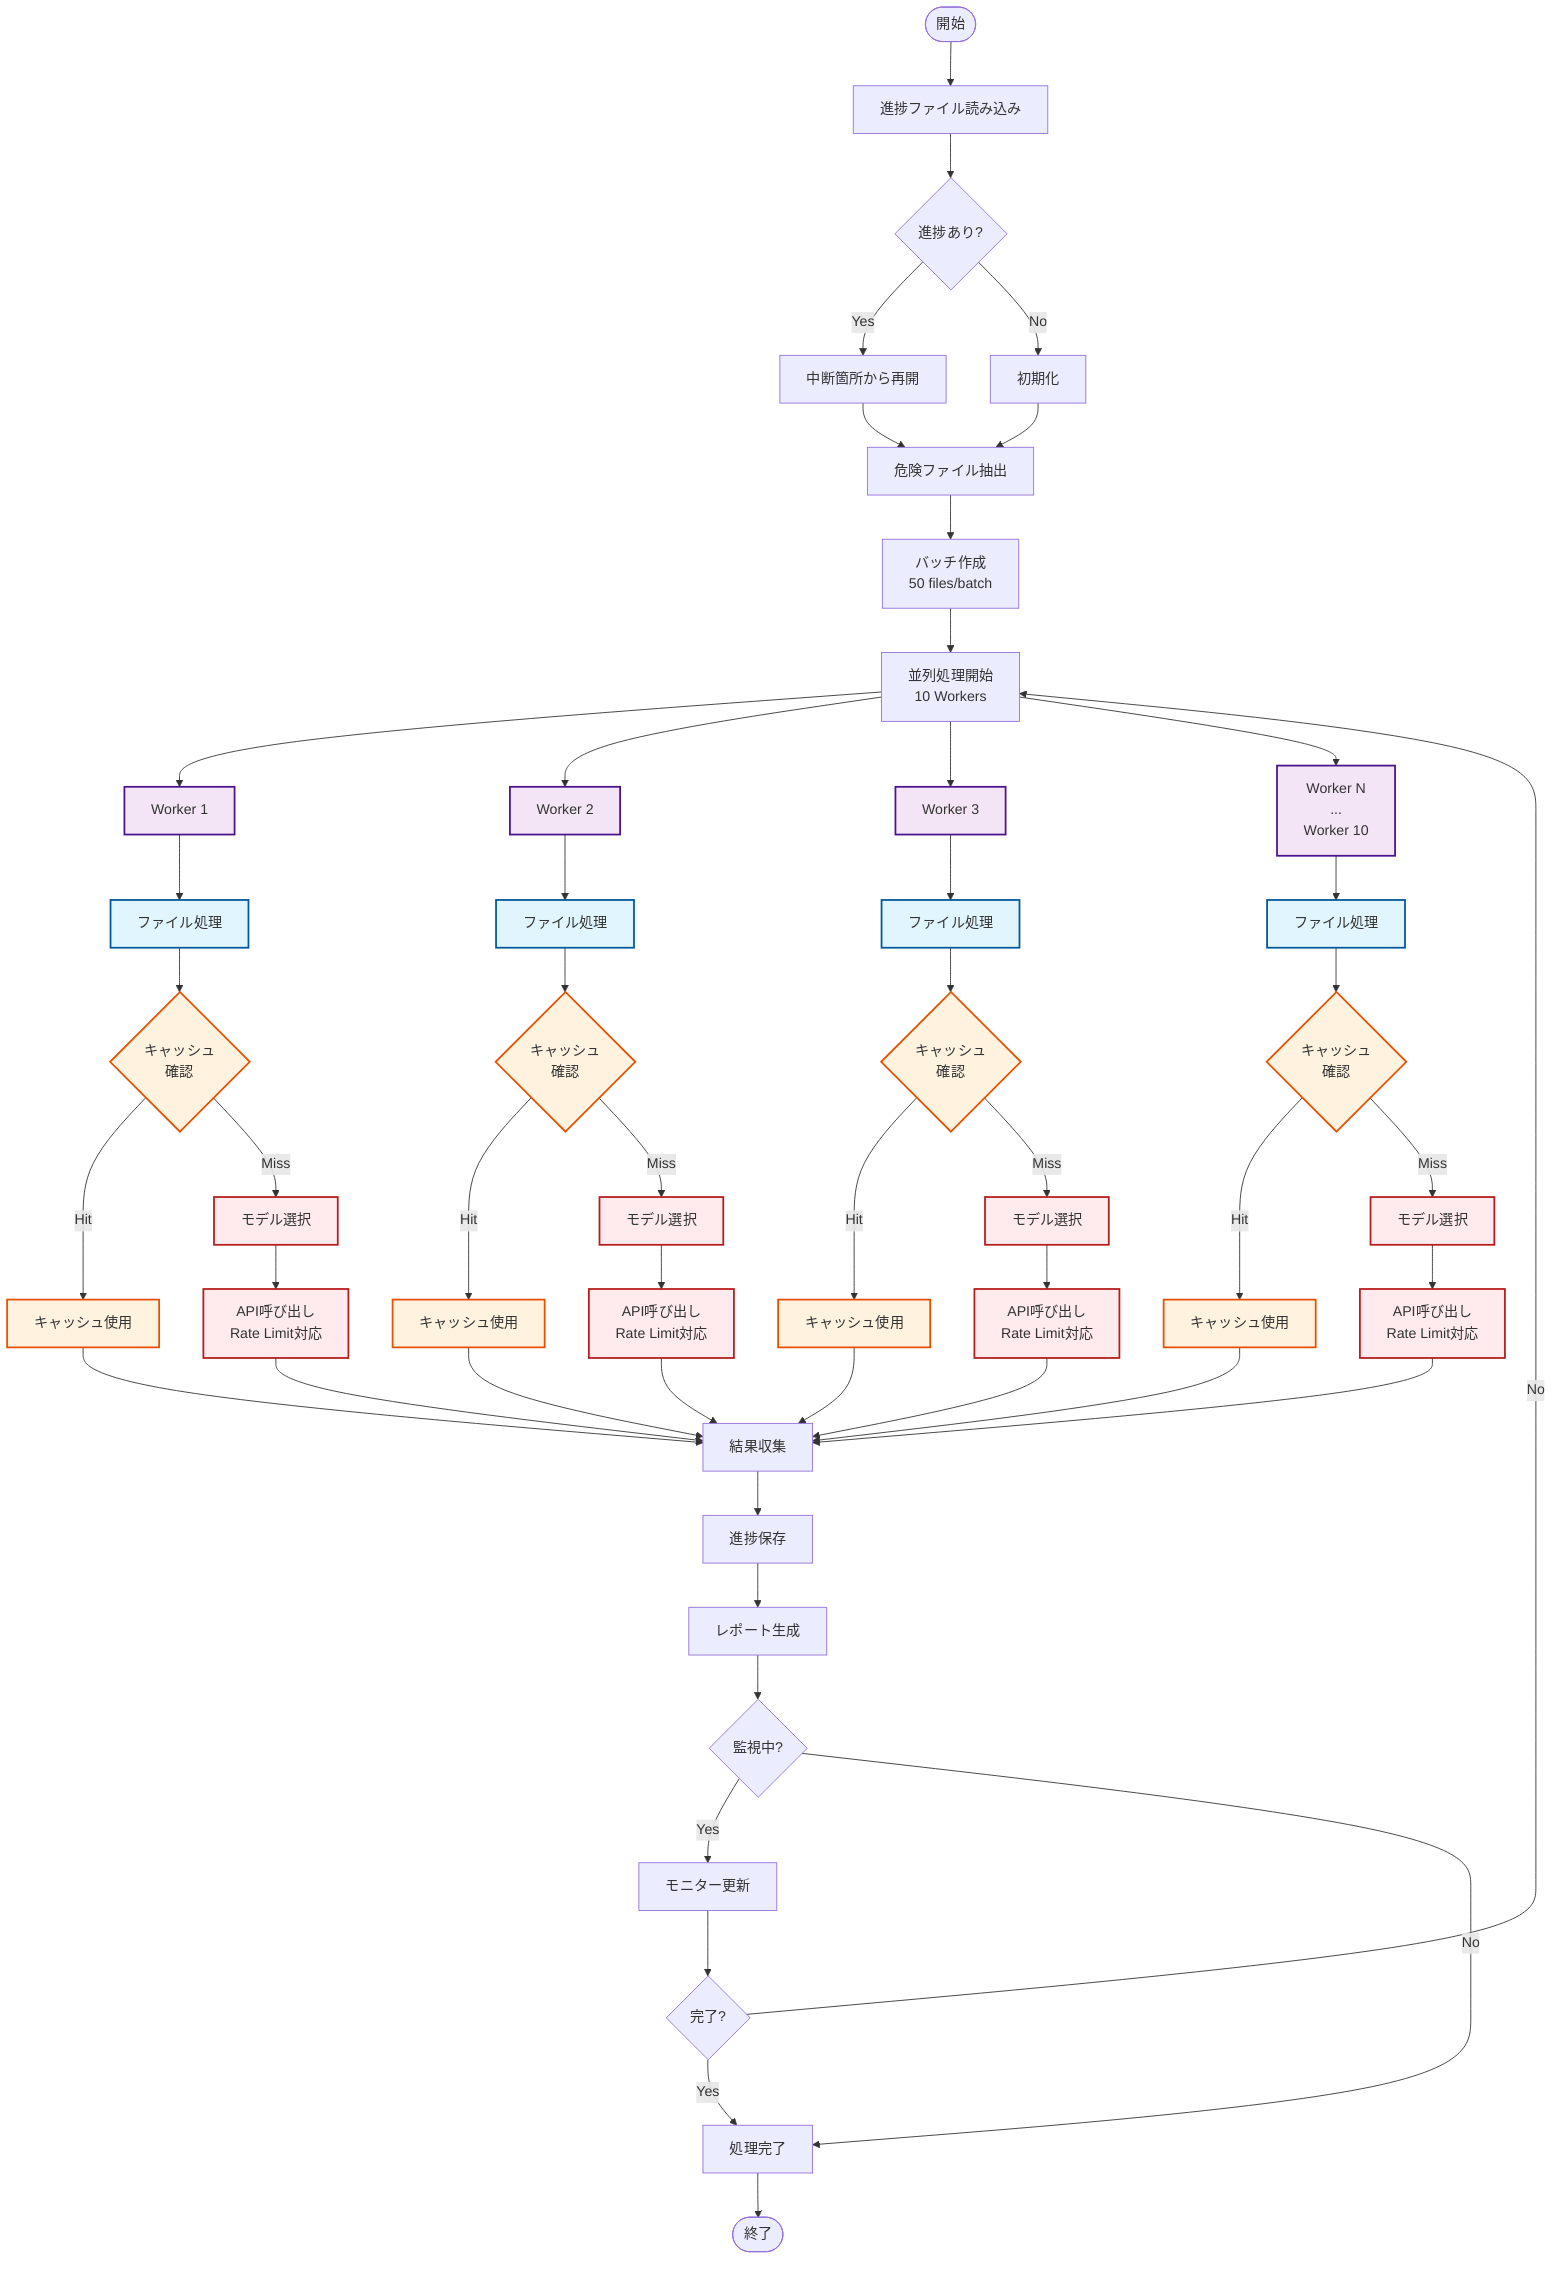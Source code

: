 graph TB
    %% 並列処理フロー図

    Start([開始]) --> Load[進捗ファイル読み込み]
    Load --> Check{進捗あり?}

    Check -->|Yes| Resume[中断箇所から再開]
    Check -->|No| Init[初期化]

    Resume --> Extract
    Init --> Extract[危険ファイル抽出]

    Extract --> Batch[バッチ作成<br/>50 files/batch]

    Batch --> Parallel[並列処理開始<br/>10 Workers]

    Parallel --> W1[Worker 1]
    Parallel --> W2[Worker 2]
    Parallel --> W3[Worker 3]
    Parallel --> WN[Worker N<br/>...<br/>Worker 10]

    W1 --> Process1[ファイル処理]
    W2 --> Process2[ファイル処理]
    W3 --> Process3[ファイル処理]
    WN --> ProcessN[ファイル処理]

    Process1 --> Cache1{キャッシュ<br/>確認}
    Process2 --> Cache2{キャッシュ<br/>確認}
    Process3 --> Cache3{キャッシュ<br/>確認}
    ProcessN --> CacheN{キャッシュ<br/>確認}

    Cache1 -->|Hit| UseCache1[キャッシュ使用]
    Cache1 -->|Miss| Model1[モデル選択]
    Cache2 -->|Hit| UseCache2[キャッシュ使用]
    Cache2 -->|Miss| Model2[モデル選択]
    Cache3 -->|Hit| UseCache3[キャッシュ使用]
    Cache3 -->|Miss| Model3[モデル選択]
    CacheN -->|Hit| UseCacheN[キャッシュ使用]
    CacheN -->|Miss| ModelN[モデル選択]

    Model1 --> API1[API呼び出し<br/>Rate Limit対応]
    Model2 --> API2[API呼び出し<br/>Rate Limit対応]
    Model3 --> API3[API呼び出し<br/>Rate Limit対応]
    ModelN --> APIN[API呼び出し<br/>Rate Limit対応]

    UseCache1 --> Collect
    UseCache2 --> Collect
    UseCache3 --> Collect
    UseCacheN --> Collect

    API1 --> Collect
    API2 --> Collect
    API3 --> Collect
    APIN --> Collect[結果収集]

    Collect --> Progress[進捗保存]
    Progress --> Report[レポート生成]

    Report --> Monitor{監視中?}
    Monitor -->|Yes| Update[モニター更新]
    Monitor -->|No| Complete

    Update --> Continue{完了?}
    Continue -->|No| Parallel
    Continue -->|Yes| Complete[処理完了]

    Complete --> End([終了])

    %% スタイル定義
    classDef processStyle fill:#e1f5fe,stroke:#01579b,stroke-width:2px
    classDef workerStyle fill:#f3e5f5,stroke:#4a148c,stroke-width:2px
    classDef cacheStyle fill:#fff3e0,stroke:#e65100,stroke-width:2px
    classDef apiStyle fill:#ffebee,stroke:#b71c1c,stroke-width:2px

    class Process1,Process2,Process3,ProcessN processStyle
    class W1,W2,W3,WN workerStyle
    class Cache1,Cache2,Cache3,CacheN,UseCache1,UseCache2,UseCache3,UseCacheN cacheStyle
    class API1,API2,API3,APIN,Model1,Model2,Model3,ModelN apiStyle